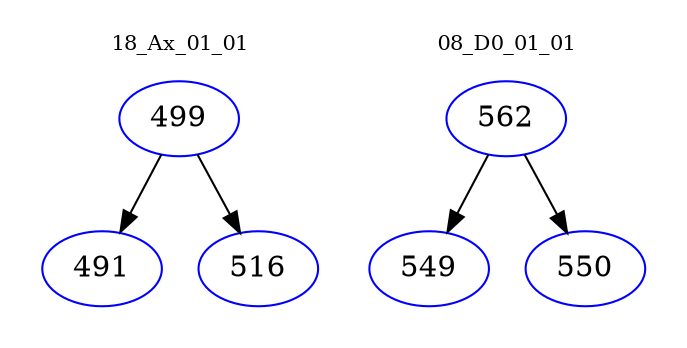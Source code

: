 digraph{
subgraph cluster_0 {
color = white
label = "18_Ax_01_01";
fontsize=10;
T0_499 [label="499", color="blue"]
T0_499 -> T0_491 [color="black"]
T0_491 [label="491", color="blue"]
T0_499 -> T0_516 [color="black"]
T0_516 [label="516", color="blue"]
}
subgraph cluster_1 {
color = white
label = "08_D0_01_01";
fontsize=10;
T1_562 [label="562", color="blue"]
T1_562 -> T1_549 [color="black"]
T1_549 [label="549", color="blue"]
T1_562 -> T1_550 [color="black"]
T1_550 [label="550", color="blue"]
}
}
